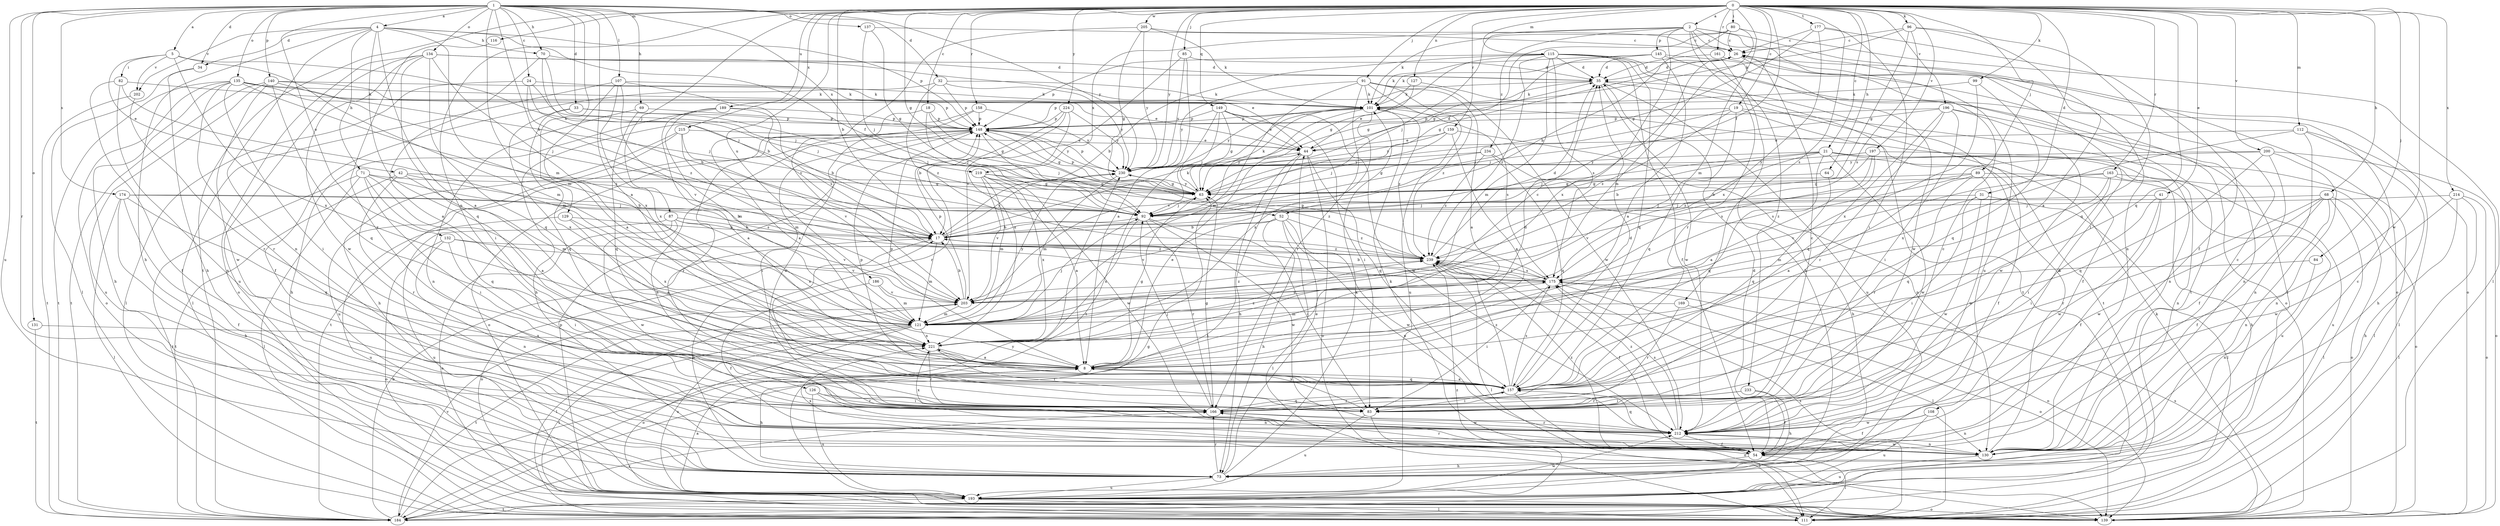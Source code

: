 strict digraph  {
0;
1;
2;
4;
5;
8;
17;
18;
19;
21;
24;
26;
31;
32;
33;
34;
35;
41;
42;
44;
52;
54;
63;
64;
68;
69;
70;
71;
73;
80;
82;
83;
84;
85;
87;
89;
91;
92;
96;
99;
101;
107;
108;
111;
112;
115;
116;
121;
126;
127;
129;
130;
131;
132;
134;
135;
137;
139;
140;
145;
148;
149;
157;
158;
159;
161;
163;
166;
169;
174;
175;
177;
184;
186;
189;
193;
196;
197;
200;
202;
203;
205;
212;
214;
215;
219;
221;
224;
230;
233;
234;
239;
0 -> 2  [label=a];
0 -> 17  [label=b];
0 -> 18  [label=c];
0 -> 19  [label=c];
0 -> 21  [label=c];
0 -> 31  [label=d];
0 -> 41  [label=e];
0 -> 52  [label=f];
0 -> 63  [label=g];
0 -> 64  [label=h];
0 -> 68  [label=h];
0 -> 80  [label=i];
0 -> 84  [label=j];
0 -> 85  [label=j];
0 -> 87  [label=j];
0 -> 89  [label=j];
0 -> 91  [label=j];
0 -> 96  [label=k];
0 -> 99  [label=k];
0 -> 112  [label=m];
0 -> 115  [label=m];
0 -> 116  [label=m];
0 -> 121  [label=m];
0 -> 126  [label=n];
0 -> 127  [label=n];
0 -> 149  [label=q];
0 -> 157  [label=q];
0 -> 158  [label=r];
0 -> 159  [label=r];
0 -> 161  [label=r];
0 -> 163  [label=r];
0 -> 169  [label=s];
0 -> 177  [label=t];
0 -> 184  [label=t];
0 -> 186  [label=u];
0 -> 189  [label=u];
0 -> 196  [label=v];
0 -> 197  [label=v];
0 -> 200  [label=v];
0 -> 205  [label=w];
0 -> 212  [label=w];
0 -> 214  [label=x];
0 -> 215  [label=x];
0 -> 224  [label=y];
0 -> 230  [label=y];
1 -> 4  [label=a];
1 -> 5  [label=a];
1 -> 8  [label=a];
1 -> 17  [label=b];
1 -> 24  [label=c];
1 -> 32  [label=d];
1 -> 33  [label=d];
1 -> 34  [label=d];
1 -> 69  [label=h];
1 -> 70  [label=h];
1 -> 107  [label=l];
1 -> 121  [label=m];
1 -> 129  [label=n];
1 -> 131  [label=o];
1 -> 132  [label=o];
1 -> 134  [label=o];
1 -> 135  [label=o];
1 -> 137  [label=o];
1 -> 140  [label=p];
1 -> 166  [label=r];
1 -> 174  [label=s];
1 -> 193  [label=u];
1 -> 219  [label=x];
1 -> 230  [label=y];
2 -> 26  [label=c];
2 -> 92  [label=j];
2 -> 108  [label=l];
2 -> 130  [label=n];
2 -> 145  [label=p];
2 -> 166  [label=r];
2 -> 193  [label=u];
2 -> 219  [label=x];
2 -> 221  [label=x];
2 -> 233  [label=z];
2 -> 234  [label=z];
4 -> 8  [label=a];
4 -> 34  [label=d];
4 -> 52  [label=f];
4 -> 70  [label=h];
4 -> 71  [label=h];
4 -> 73  [label=h];
4 -> 121  [label=m];
4 -> 130  [label=n];
4 -> 148  [label=p];
4 -> 157  [label=q];
4 -> 202  [label=v];
5 -> 42  [label=e];
5 -> 82  [label=i];
5 -> 92  [label=j];
5 -> 121  [label=m];
5 -> 202  [label=v];
5 -> 221  [label=x];
8 -> 35  [label=d];
8 -> 44  [label=e];
8 -> 63  [label=g];
8 -> 73  [label=h];
8 -> 148  [label=p];
8 -> 157  [label=q];
17 -> 101  [label=k];
17 -> 121  [label=m];
17 -> 139  [label=o];
17 -> 230  [label=y];
17 -> 239  [label=z];
18 -> 8  [label=a];
18 -> 63  [label=g];
18 -> 92  [label=j];
18 -> 148  [label=p];
19 -> 54  [label=f];
19 -> 92  [label=j];
19 -> 130  [label=n];
19 -> 148  [label=p];
19 -> 157  [label=q];
19 -> 239  [label=z];
21 -> 17  [label=b];
21 -> 54  [label=f];
21 -> 92  [label=j];
21 -> 130  [label=n];
21 -> 157  [label=q];
21 -> 193  [label=u];
21 -> 212  [label=w];
21 -> 230  [label=y];
21 -> 239  [label=z];
24 -> 17  [label=b];
24 -> 92  [label=j];
24 -> 101  [label=k];
24 -> 111  [label=l];
24 -> 239  [label=z];
26 -> 35  [label=d];
26 -> 63  [label=g];
26 -> 101  [label=k];
26 -> 212  [label=w];
31 -> 83  [label=i];
31 -> 92  [label=j];
31 -> 111  [label=l];
31 -> 121  [label=m];
31 -> 212  [label=w];
32 -> 54  [label=f];
32 -> 101  [label=k];
32 -> 148  [label=p];
32 -> 230  [label=y];
32 -> 239  [label=z];
33 -> 92  [label=j];
33 -> 148  [label=p];
33 -> 157  [label=q];
33 -> 221  [label=x];
34 -> 73  [label=h];
34 -> 111  [label=l];
35 -> 101  [label=k];
35 -> 148  [label=p];
35 -> 184  [label=t];
35 -> 193  [label=u];
35 -> 212  [label=w];
41 -> 54  [label=f];
41 -> 83  [label=i];
41 -> 92  [label=j];
41 -> 212  [label=w];
42 -> 17  [label=b];
42 -> 63  [label=g];
42 -> 121  [label=m];
42 -> 166  [label=r];
42 -> 184  [label=t];
44 -> 35  [label=d];
44 -> 73  [label=h];
44 -> 139  [label=o];
44 -> 157  [label=q];
44 -> 184  [label=t];
44 -> 230  [label=y];
52 -> 17  [label=b];
52 -> 73  [label=h];
52 -> 111  [label=l];
52 -> 130  [label=n];
52 -> 203  [label=v];
52 -> 212  [label=w];
52 -> 239  [label=z];
54 -> 35  [label=d];
54 -> 73  [label=h];
54 -> 101  [label=k];
54 -> 111  [label=l];
54 -> 166  [label=r];
54 -> 221  [label=x];
54 -> 239  [label=z];
63 -> 92  [label=j];
63 -> 101  [label=k];
63 -> 148  [label=p];
63 -> 230  [label=y];
64 -> 63  [label=g];
64 -> 157  [label=q];
68 -> 54  [label=f];
68 -> 92  [label=j];
68 -> 111  [label=l];
68 -> 130  [label=n];
68 -> 139  [label=o];
68 -> 166  [label=r];
68 -> 212  [label=w];
69 -> 130  [label=n];
69 -> 148  [label=p];
69 -> 157  [label=q];
70 -> 8  [label=a];
70 -> 17  [label=b];
70 -> 35  [label=d];
70 -> 92  [label=j];
71 -> 8  [label=a];
71 -> 63  [label=g];
71 -> 83  [label=i];
71 -> 111  [label=l];
71 -> 157  [label=q];
71 -> 175  [label=s];
71 -> 184  [label=t];
73 -> 17  [label=b];
73 -> 44  [label=e];
73 -> 101  [label=k];
73 -> 166  [label=r];
73 -> 193  [label=u];
80 -> 17  [label=b];
80 -> 26  [label=c];
80 -> 63  [label=g];
80 -> 101  [label=k];
80 -> 111  [label=l];
80 -> 121  [label=m];
82 -> 54  [label=f];
82 -> 101  [label=k];
82 -> 121  [label=m];
82 -> 130  [label=n];
83 -> 26  [label=c];
83 -> 111  [label=l];
83 -> 193  [label=u];
83 -> 221  [label=x];
84 -> 130  [label=n];
84 -> 175  [label=s];
85 -> 8  [label=a];
85 -> 35  [label=d];
85 -> 203  [label=v];
85 -> 230  [label=y];
87 -> 17  [label=b];
87 -> 139  [label=o];
87 -> 193  [label=u];
87 -> 203  [label=v];
87 -> 212  [label=w];
87 -> 221  [label=x];
89 -> 8  [label=a];
89 -> 63  [label=g];
89 -> 166  [label=r];
89 -> 193  [label=u];
89 -> 203  [label=v];
89 -> 212  [label=w];
91 -> 8  [label=a];
91 -> 101  [label=k];
91 -> 121  [label=m];
91 -> 166  [label=r];
91 -> 193  [label=u];
91 -> 212  [label=w];
91 -> 230  [label=y];
91 -> 239  [label=z];
92 -> 17  [label=b];
92 -> 83  [label=i];
92 -> 166  [label=r];
92 -> 212  [label=w];
92 -> 221  [label=x];
96 -> 8  [label=a];
96 -> 26  [label=c];
96 -> 63  [label=g];
96 -> 101  [label=k];
96 -> 157  [label=q];
96 -> 175  [label=s];
99 -> 101  [label=k];
99 -> 157  [label=q];
99 -> 221  [label=x];
101 -> 148  [label=p];
101 -> 175  [label=s];
101 -> 203  [label=v];
101 -> 221  [label=x];
101 -> 230  [label=y];
101 -> 239  [label=z];
107 -> 8  [label=a];
107 -> 101  [label=k];
107 -> 111  [label=l];
107 -> 175  [label=s];
107 -> 203  [label=v];
107 -> 221  [label=x];
108 -> 54  [label=f];
108 -> 130  [label=n];
108 -> 193  [label=u];
108 -> 212  [label=w];
111 -> 175  [label=s];
112 -> 44  [label=e];
112 -> 73  [label=h];
112 -> 111  [label=l];
112 -> 130  [label=n];
112 -> 221  [label=x];
115 -> 17  [label=b];
115 -> 35  [label=d];
115 -> 54  [label=f];
115 -> 63  [label=g];
115 -> 121  [label=m];
115 -> 139  [label=o];
115 -> 148  [label=p];
115 -> 157  [label=q];
115 -> 175  [label=s];
115 -> 184  [label=t];
115 -> 239  [label=z];
116 -> 166  [label=r];
121 -> 26  [label=c];
121 -> 92  [label=j];
121 -> 111  [label=l];
121 -> 139  [label=o];
121 -> 184  [label=t];
121 -> 193  [label=u];
121 -> 221  [label=x];
121 -> 230  [label=y];
126 -> 83  [label=i];
126 -> 130  [label=n];
126 -> 166  [label=r];
126 -> 193  [label=u];
127 -> 44  [label=e];
127 -> 101  [label=k];
127 -> 139  [label=o];
129 -> 8  [label=a];
129 -> 17  [label=b];
129 -> 193  [label=u];
129 -> 221  [label=x];
130 -> 26  [label=c];
130 -> 35  [label=d];
130 -> 193  [label=u];
130 -> 212  [label=w];
131 -> 184  [label=t];
131 -> 221  [label=x];
132 -> 83  [label=i];
132 -> 130  [label=n];
132 -> 139  [label=o];
132 -> 203  [label=v];
132 -> 239  [label=z];
134 -> 35  [label=d];
134 -> 44  [label=e];
134 -> 83  [label=i];
134 -> 139  [label=o];
134 -> 157  [label=q];
134 -> 193  [label=u];
134 -> 212  [label=w];
134 -> 221  [label=x];
135 -> 73  [label=h];
135 -> 83  [label=i];
135 -> 92  [label=j];
135 -> 101  [label=k];
135 -> 139  [label=o];
135 -> 148  [label=p];
135 -> 166  [label=r];
135 -> 175  [label=s];
135 -> 184  [label=t];
137 -> 26  [label=c];
137 -> 63  [label=g];
137 -> 92  [label=j];
139 -> 101  [label=k];
139 -> 148  [label=p];
139 -> 175  [label=s];
140 -> 44  [label=e];
140 -> 92  [label=j];
140 -> 101  [label=k];
140 -> 157  [label=q];
140 -> 184  [label=t];
140 -> 193  [label=u];
140 -> 212  [label=w];
145 -> 8  [label=a];
145 -> 35  [label=d];
145 -> 63  [label=g];
145 -> 101  [label=k];
145 -> 111  [label=l];
145 -> 184  [label=t];
148 -> 44  [label=e];
148 -> 63  [label=g];
148 -> 83  [label=i];
148 -> 92  [label=j];
148 -> 130  [label=n];
148 -> 139  [label=o];
148 -> 166  [label=r];
148 -> 184  [label=t];
148 -> 230  [label=y];
149 -> 44  [label=e];
149 -> 63  [label=g];
149 -> 83  [label=i];
149 -> 92  [label=j];
149 -> 148  [label=p];
149 -> 184  [label=t];
149 -> 212  [label=w];
157 -> 8  [label=a];
157 -> 35  [label=d];
157 -> 83  [label=i];
157 -> 139  [label=o];
157 -> 148  [label=p];
157 -> 166  [label=r];
157 -> 175  [label=s];
157 -> 239  [label=z];
158 -> 73  [label=h];
158 -> 148  [label=p];
158 -> 212  [label=w];
158 -> 230  [label=y];
159 -> 8  [label=a];
159 -> 44  [label=e];
159 -> 92  [label=j];
159 -> 130  [label=n];
159 -> 230  [label=y];
161 -> 35  [label=d];
161 -> 73  [label=h];
161 -> 139  [label=o];
163 -> 63  [label=g];
163 -> 73  [label=h];
163 -> 83  [label=i];
163 -> 139  [label=o];
163 -> 157  [label=q];
163 -> 203  [label=v];
166 -> 63  [label=g];
166 -> 92  [label=j];
166 -> 157  [label=q];
166 -> 212  [label=w];
169 -> 121  [label=m];
169 -> 139  [label=o];
169 -> 166  [label=r];
174 -> 17  [label=b];
174 -> 54  [label=f];
174 -> 73  [label=h];
174 -> 92  [label=j];
174 -> 111  [label=l];
174 -> 157  [label=q];
175 -> 17  [label=b];
175 -> 83  [label=i];
175 -> 111  [label=l];
175 -> 139  [label=o];
175 -> 148  [label=p];
175 -> 203  [label=v];
175 -> 239  [label=z];
177 -> 26  [label=c];
177 -> 54  [label=f];
177 -> 63  [label=g];
177 -> 83  [label=i];
177 -> 221  [label=x];
184 -> 17  [label=b];
184 -> 166  [label=r];
184 -> 203  [label=v];
184 -> 230  [label=y];
184 -> 239  [label=z];
186 -> 54  [label=f];
186 -> 121  [label=m];
186 -> 203  [label=v];
189 -> 8  [label=a];
189 -> 17  [label=b];
189 -> 73  [label=h];
189 -> 121  [label=m];
189 -> 148  [label=p];
193 -> 8  [label=a];
193 -> 26  [label=c];
193 -> 63  [label=g];
193 -> 111  [label=l];
193 -> 139  [label=o];
193 -> 184  [label=t];
193 -> 212  [label=w];
196 -> 83  [label=i];
196 -> 92  [label=j];
196 -> 130  [label=n];
196 -> 148  [label=p];
196 -> 157  [label=q];
196 -> 166  [label=r];
196 -> 212  [label=w];
197 -> 8  [label=a];
197 -> 17  [label=b];
197 -> 111  [label=l];
197 -> 175  [label=s];
197 -> 230  [label=y];
200 -> 54  [label=f];
200 -> 130  [label=n];
200 -> 139  [label=o];
200 -> 157  [label=q];
200 -> 175  [label=s];
200 -> 230  [label=y];
202 -> 166  [label=r];
202 -> 184  [label=t];
203 -> 17  [label=b];
203 -> 111  [label=l];
203 -> 121  [label=m];
203 -> 148  [label=p];
203 -> 175  [label=s];
203 -> 239  [label=z];
205 -> 26  [label=c];
205 -> 63  [label=g];
205 -> 101  [label=k];
205 -> 203  [label=v];
205 -> 230  [label=y];
212 -> 26  [label=c];
212 -> 54  [label=f];
212 -> 130  [label=n];
212 -> 157  [label=q];
212 -> 166  [label=r];
212 -> 175  [label=s];
212 -> 221  [label=x];
212 -> 239  [label=z];
214 -> 73  [label=h];
214 -> 92  [label=j];
214 -> 111  [label=l];
214 -> 139  [label=o];
214 -> 212  [label=w];
215 -> 44  [label=e];
215 -> 73  [label=h];
215 -> 121  [label=m];
215 -> 193  [label=u];
215 -> 203  [label=v];
219 -> 8  [label=a];
219 -> 63  [label=g];
219 -> 121  [label=m];
219 -> 203  [label=v];
219 -> 212  [label=w];
219 -> 221  [label=x];
219 -> 239  [label=z];
221 -> 8  [label=a];
221 -> 83  [label=i];
221 -> 166  [label=r];
221 -> 239  [label=z];
224 -> 17  [label=b];
224 -> 148  [label=p];
224 -> 166  [label=r];
224 -> 221  [label=x];
224 -> 230  [label=y];
230 -> 63  [label=g];
230 -> 121  [label=m];
230 -> 148  [label=p];
233 -> 54  [label=f];
233 -> 73  [label=h];
233 -> 83  [label=i];
233 -> 166  [label=r];
234 -> 63  [label=g];
234 -> 73  [label=h];
234 -> 157  [label=q];
234 -> 230  [label=y];
234 -> 239  [label=z];
239 -> 35  [label=d];
239 -> 54  [label=f];
239 -> 111  [label=l];
239 -> 175  [label=s];
}

